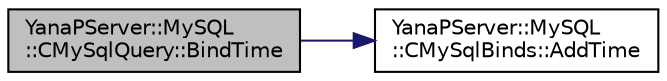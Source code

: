 digraph "YanaPServer::MySQL::CMySqlQuery::BindTime"
{
  edge [fontname="Helvetica",fontsize="10",labelfontname="Helvetica",labelfontsize="10"];
  node [fontname="Helvetica",fontsize="10",shape=record];
  rankdir="LR";
  Node56 [label="YanaPServer::MySQL\l::CMySqlQuery::BindTime",height=0.2,width=0.4,color="black", fillcolor="grey75", style="filled", fontcolor="black"];
  Node56 -> Node57 [color="midnightblue",fontsize="10",style="solid",fontname="Helvetica"];
  Node57 [label="YanaPServer::MySQL\l::CMySqlBinds::AddTime",height=0.2,width=0.4,color="black", fillcolor="white", style="filled",URL="$class_yana_p_server_1_1_my_s_q_l_1_1_c_my_sql_binds.html#a8fc96ccdc8ae950e7dd516427606b791",tooltip="時間追加 "];
}
